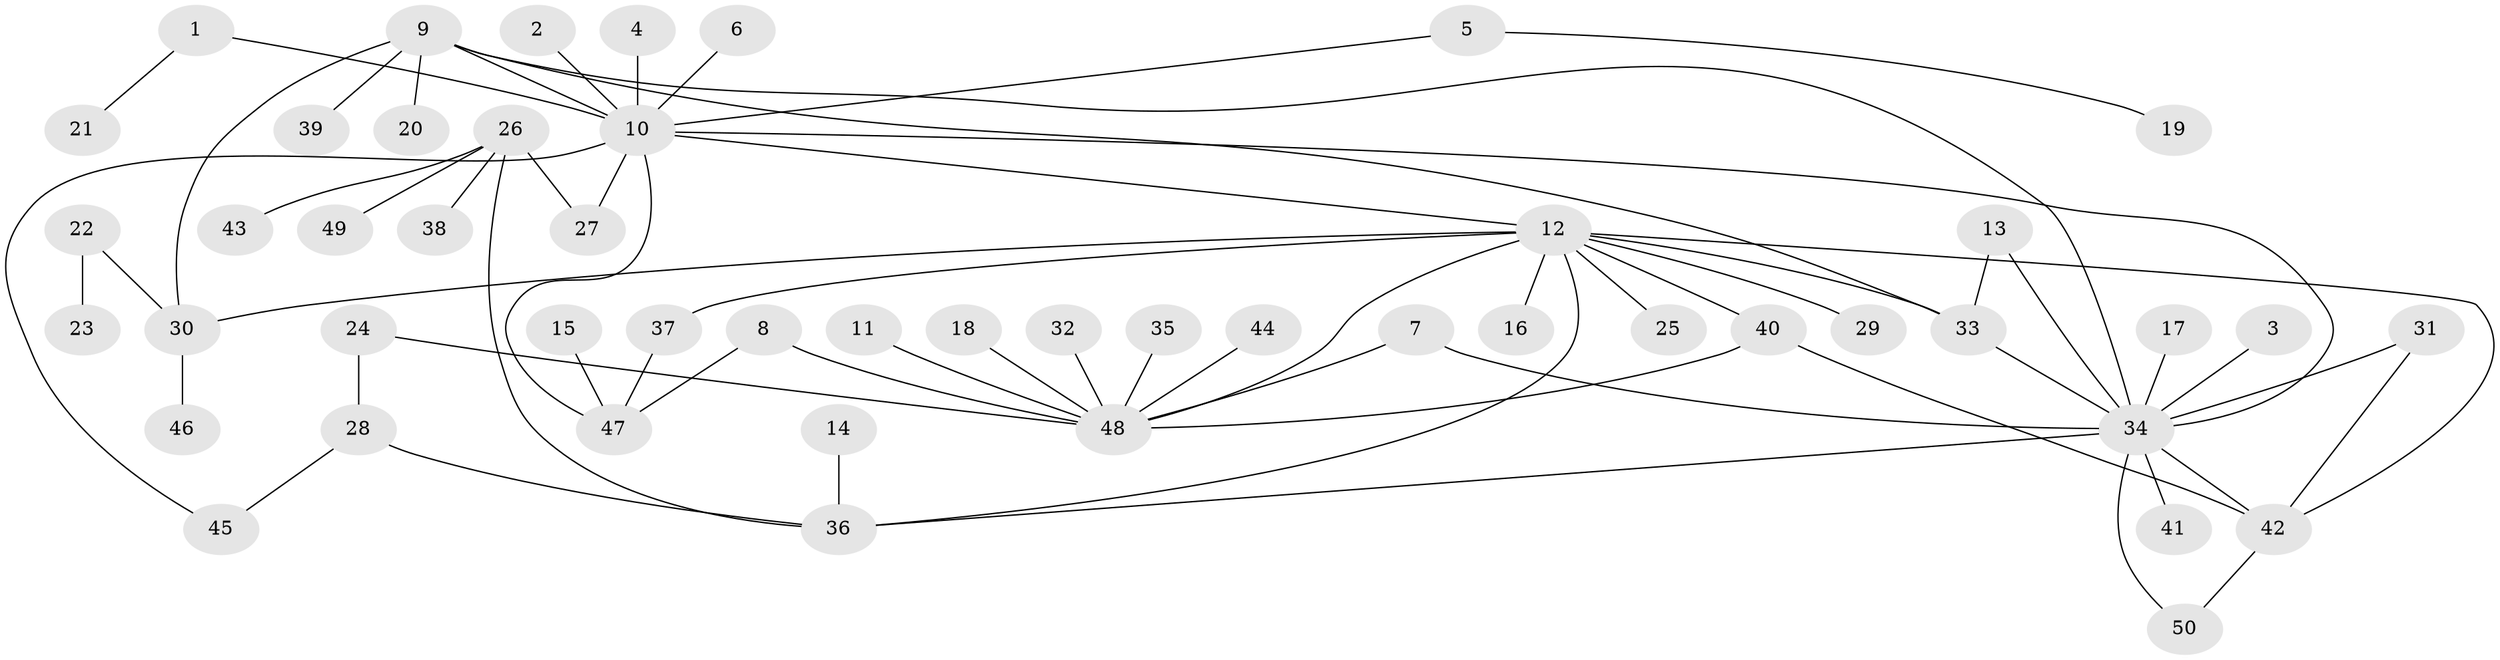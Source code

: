 // original degree distribution, {15: 0.01, 7: 0.02, 1: 0.5, 4: 0.05, 13: 0.01, 6: 0.01, 14: 0.02, 2: 0.26, 3: 0.09, 5: 0.03}
// Generated by graph-tools (version 1.1) at 2025/01/03/09/25 03:01:43]
// undirected, 50 vertices, 66 edges
graph export_dot {
graph [start="1"]
  node [color=gray90,style=filled];
  1;
  2;
  3;
  4;
  5;
  6;
  7;
  8;
  9;
  10;
  11;
  12;
  13;
  14;
  15;
  16;
  17;
  18;
  19;
  20;
  21;
  22;
  23;
  24;
  25;
  26;
  27;
  28;
  29;
  30;
  31;
  32;
  33;
  34;
  35;
  36;
  37;
  38;
  39;
  40;
  41;
  42;
  43;
  44;
  45;
  46;
  47;
  48;
  49;
  50;
  1 -- 10 [weight=1.0];
  1 -- 21 [weight=1.0];
  2 -- 10 [weight=1.0];
  3 -- 34 [weight=1.0];
  4 -- 10 [weight=1.0];
  5 -- 10 [weight=1.0];
  5 -- 19 [weight=1.0];
  6 -- 10 [weight=1.0];
  7 -- 34 [weight=1.0];
  7 -- 48 [weight=1.0];
  8 -- 47 [weight=1.0];
  8 -- 48 [weight=1.0];
  9 -- 10 [weight=1.0];
  9 -- 20 [weight=1.0];
  9 -- 30 [weight=1.0];
  9 -- 33 [weight=1.0];
  9 -- 34 [weight=1.0];
  9 -- 39 [weight=1.0];
  10 -- 12 [weight=1.0];
  10 -- 27 [weight=1.0];
  10 -- 34 [weight=1.0];
  10 -- 45 [weight=1.0];
  10 -- 47 [weight=1.0];
  11 -- 48 [weight=1.0];
  12 -- 16 [weight=1.0];
  12 -- 25 [weight=1.0];
  12 -- 29 [weight=1.0];
  12 -- 30 [weight=2.0];
  12 -- 33 [weight=1.0];
  12 -- 36 [weight=1.0];
  12 -- 37 [weight=1.0];
  12 -- 40 [weight=1.0];
  12 -- 42 [weight=1.0];
  12 -- 48 [weight=1.0];
  13 -- 33 [weight=1.0];
  13 -- 34 [weight=1.0];
  14 -- 36 [weight=1.0];
  15 -- 47 [weight=1.0];
  17 -- 34 [weight=1.0];
  18 -- 48 [weight=1.0];
  22 -- 23 [weight=1.0];
  22 -- 30 [weight=2.0];
  24 -- 28 [weight=1.0];
  24 -- 48 [weight=1.0];
  26 -- 27 [weight=1.0];
  26 -- 36 [weight=1.0];
  26 -- 38 [weight=1.0];
  26 -- 43 [weight=1.0];
  26 -- 49 [weight=1.0];
  28 -- 36 [weight=1.0];
  28 -- 45 [weight=1.0];
  30 -- 46 [weight=1.0];
  31 -- 34 [weight=1.0];
  31 -- 42 [weight=1.0];
  32 -- 48 [weight=1.0];
  33 -- 34 [weight=1.0];
  34 -- 36 [weight=1.0];
  34 -- 41 [weight=1.0];
  34 -- 42 [weight=1.0];
  34 -- 50 [weight=1.0];
  35 -- 48 [weight=1.0];
  37 -- 47 [weight=1.0];
  40 -- 42 [weight=1.0];
  40 -- 48 [weight=1.0];
  42 -- 50 [weight=1.0];
  44 -- 48 [weight=1.0];
}
